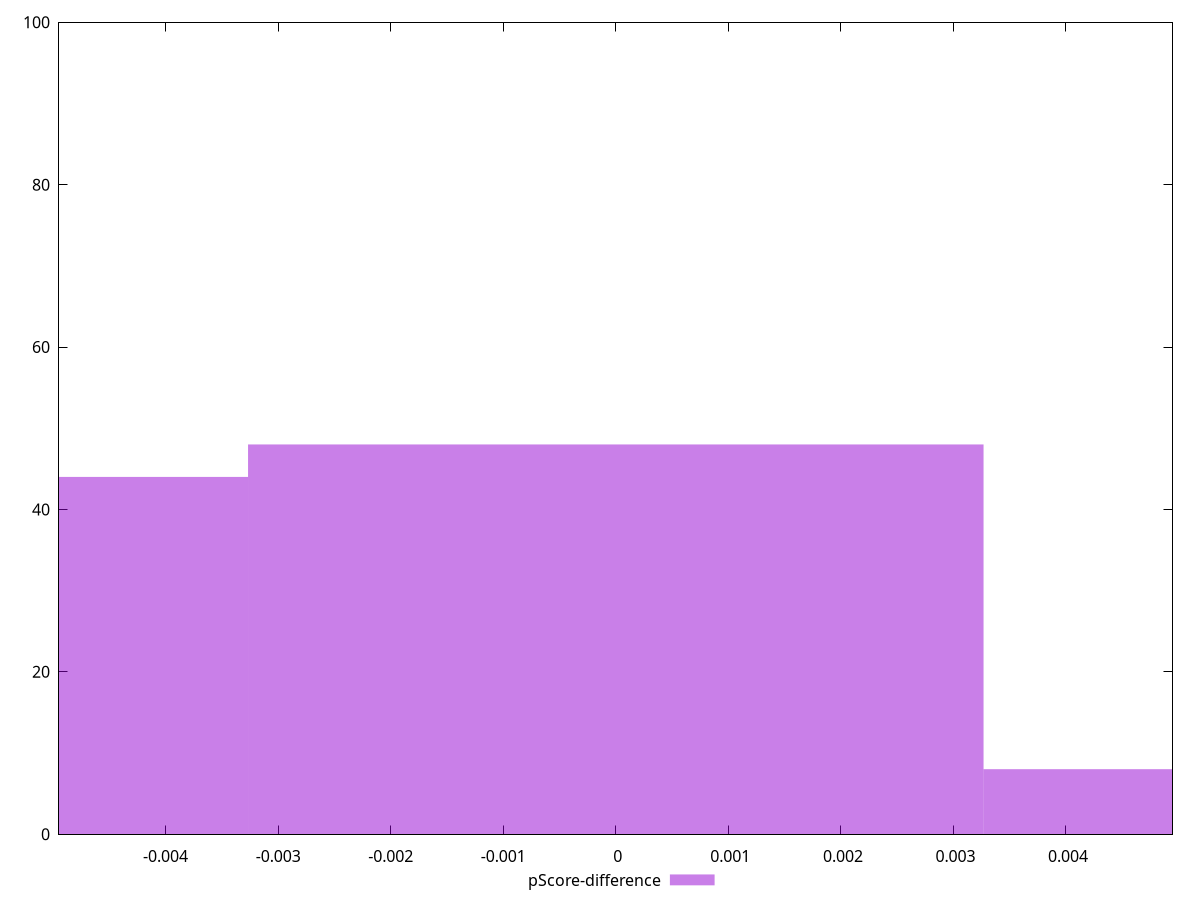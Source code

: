 reset

$pScoreDifference <<EOF
0 48
-0.0065350594603134134 44
0.0065350594603134134 8
EOF

set key outside below
set boxwidth 0.0065350594603134134
set xrange [-0.004947258560782375:0.004946511939760145]
set yrange [0:100]
set trange [0:100]
set style fill transparent solid 0.5 noborder
set terminal svg size 640, 490 enhanced background rgb 'white'
set output "report_00018_2021-02-10T15-25-16.877Z/largest-contentful-paint/samples/pages+cached+noadtech+nomedia+nocss/pScore-difference/histogram.svg"

plot $pScoreDifference title "pScore-difference" with boxes

reset
